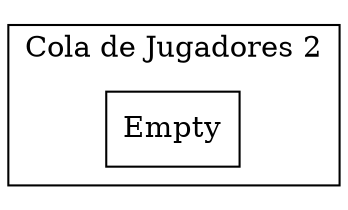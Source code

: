 digraph queue{
    rankdir = LR;
    subgraph cluster_queue{
        queue_node[  shape = record, label = " {{  Empty  }}  " ];
        label = "Cola de Jugadores 2"     }
}